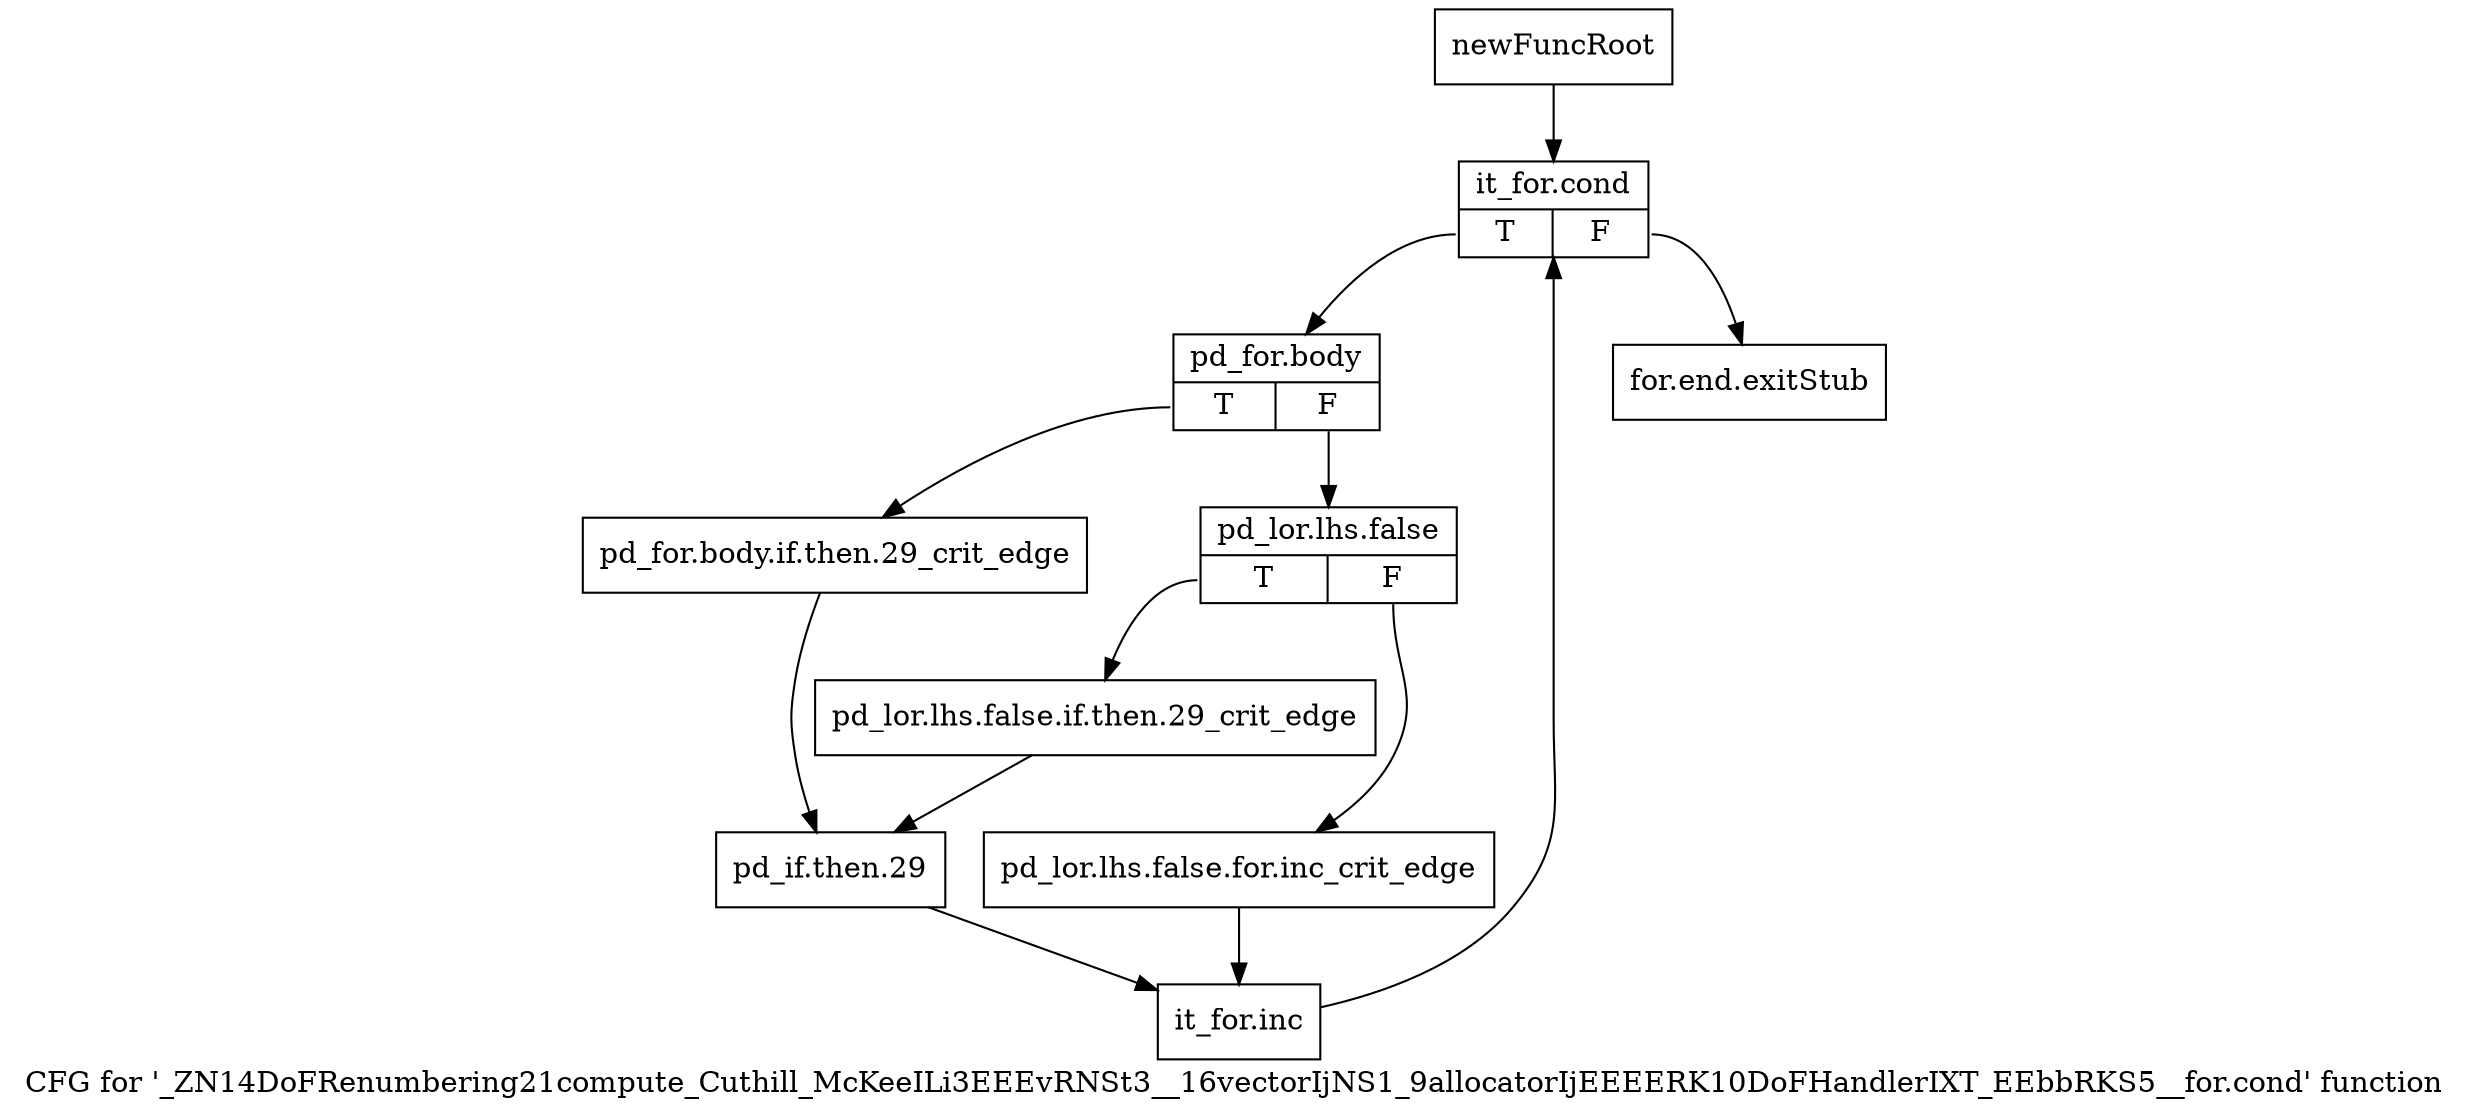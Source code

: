 digraph "CFG for '_ZN14DoFRenumbering21compute_Cuthill_McKeeILi3EEEvRNSt3__16vectorIjNS1_9allocatorIjEEEERK10DoFHandlerIXT_EEbbRKS5__for.cond' function" {
	label="CFG for '_ZN14DoFRenumbering21compute_Cuthill_McKeeILi3EEEvRNSt3__16vectorIjNS1_9allocatorIjEEEERK10DoFHandlerIXT_EEbbRKS5__for.cond' function";

	Node0x8f56750 [shape=record,label="{newFuncRoot}"];
	Node0x8f56750 -> Node0x8f567f0;
	Node0x8f567a0 [shape=record,label="{for.end.exitStub}"];
	Node0x8f567f0 [shape=record,label="{it_for.cond|{<s0>T|<s1>F}}"];
	Node0x8f567f0:s0 -> Node0x8f56840;
	Node0x8f567f0:s1 -> Node0x8f567a0;
	Node0x8f56840 [shape=record,label="{pd_for.body|{<s0>T|<s1>F}}"];
	Node0x8f56840:s0 -> Node0x8f56980;
	Node0x8f56840:s1 -> Node0x8f56890;
	Node0x8f56890 [shape=record,label="{pd_lor.lhs.false|{<s0>T|<s1>F}}"];
	Node0x8f56890:s0 -> Node0x8f56930;
	Node0x8f56890:s1 -> Node0x8f568e0;
	Node0x8f568e0 [shape=record,label="{pd_lor.lhs.false.for.inc_crit_edge}"];
	Node0x8f568e0 -> Node0x8f56a20;
	Node0x8f56930 [shape=record,label="{pd_lor.lhs.false.if.then.29_crit_edge}"];
	Node0x8f56930 -> Node0x8f569d0;
	Node0x8f56980 [shape=record,label="{pd_for.body.if.then.29_crit_edge}"];
	Node0x8f56980 -> Node0x8f569d0;
	Node0x8f569d0 [shape=record,label="{pd_if.then.29}"];
	Node0x8f569d0 -> Node0x8f56a20;
	Node0x8f56a20 [shape=record,label="{it_for.inc}"];
	Node0x8f56a20 -> Node0x8f567f0;
}

